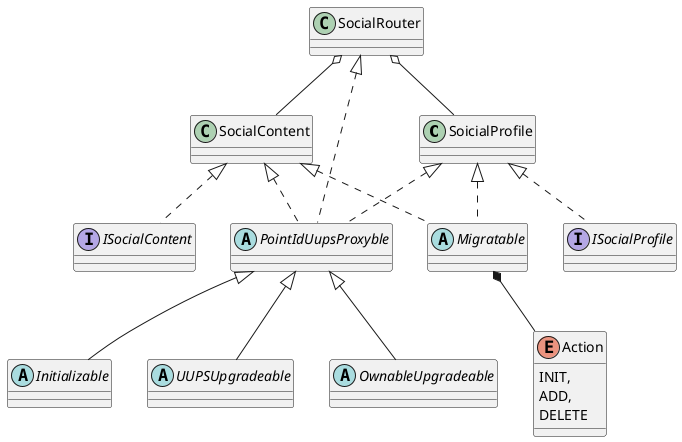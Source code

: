 @startuml "Point.Social"
'https://plantuml.com/class-diagram

class SoicialProfile
class SocialContent
abstract PointIdUupsProxyble
abstract Migratable

abstract Initializable
abstract UUPSUpgradeable
abstract OwnableUpgradeable

interface ISocialProfile
interface ISocialContent

SocialRouter o-- SoicialProfile
SocialRouter o-- SocialContent

SoicialProfile <|.. ISocialProfile
SocialContent <|.. ISocialContent

SocialRouter <|.. PointIdUupsProxyble
SoicialProfile <|.. PointIdUupsProxyble
SocialContent <|.. PointIdUupsProxyble

SoicialProfile <|.. Migratable
SocialContent <|.. Migratable

PointIdUupsProxyble <|-- Initializable
PointIdUupsProxyble <|-- UUPSUpgradeable
PointIdUupsProxyble <|-- OwnableUpgradeable

enum Action {
    INIT,
    ADD,
    DELETE
}

Migratable *-- Action

@enduml